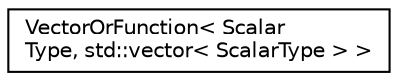 digraph "Graphical Class Hierarchy"
{
 // LATEX_PDF_SIZE
  edge [fontname="Helvetica",fontsize="10",labelfontname="Helvetica",labelfontsize="10"];
  node [fontname="Helvetica",fontsize="10",shape=record];
  rankdir="LR";
  Node0 [label="VectorOrFunction\< Scalar\lType, std::vector\< ScalarType \> \>",height=0.2,width=0.4,color="black", fillcolor="white", style="filled",URL="$classoperations__research_1_1_vector_or_function_3_01_scalar_type_00_01std_1_1vector_3_01_scalar_type_01_4_01_4.html",tooltip=" "];
}
